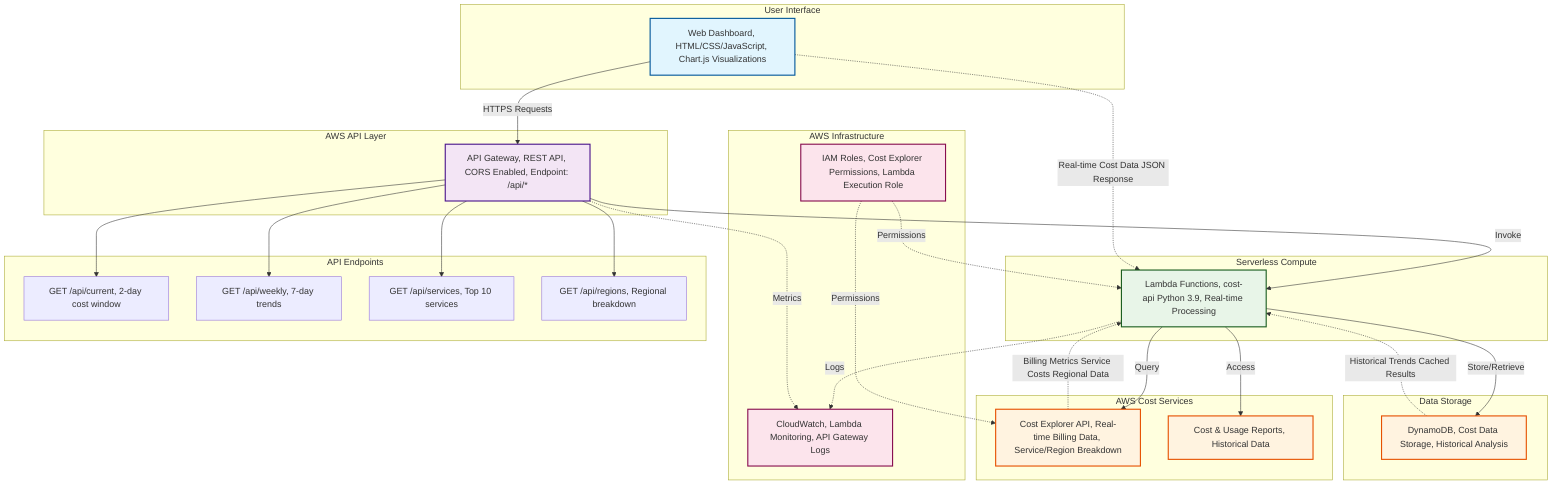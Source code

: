 graph TB
    subgraph "User Interface"
        UI[Web Dashboard, HTML/CSS/JavaScript, Chart.js Visualizations]
    end

    subgraph "AWS API Layer"
        APIG[API Gateway, REST API, CORS Enabled, Endpoint: /api/*]
    end

    subgraph "Serverless Compute"
        LAMBDA[Lambda Functions, cost-api Python 3.9, Real-time Processing]
    end

    subgraph "AWS Cost Services"
        CE[Cost Explorer API, Real-time Billing Data, Service/Region Breakdown]
        CUR[Cost & Usage Reports, Historical Data]
    end

    subgraph "Data Storage"
        DDB[DynamoDB, Cost Data Storage, Historical Analysis]
    end

    subgraph "AWS Infrastructure"
        IAM[IAM Roles, Cost Explorer Permissions, Lambda Execution Role]
        CW[CloudWatch, Lambda Monitoring, API Gateway Logs]
    end

    %% User Flow
    UI -->|HTTPS Requests| APIG
    APIG -->|Invoke| LAMBDA
    LAMBDA -->|Query| CE
    LAMBDA -->|Store/Retrieve| DDB
    LAMBDA -->|Access| CUR
    
    %% Security & Monitoring
    IAM -.->|Permissions| LAMBDA
    IAM -.->|Permissions| CE
    LAMBDA -.->|Logs| CW
    APIG -.->|Metrics| CW

    %% API Endpoints
    subgraph "API Endpoints"
        EP1[GET /api/current, 2-day cost window]
        EP2[GET /api/weekly, 7-day trends]
        EP3[GET /api/services, Top 10 services]
        EP4[GET /api/regions, Regional breakdown]
    end

    APIG --> EP1
    APIG --> EP2
    APIG --> EP3
    APIG --> EP4

    %% Data Flow Labels
    UI -.->|Real-time Cost Data JSON Response| LAMBDA
    CE -.->|Billing Metrics Service Costs Regional Data| LAMBDA
    DDB -.->|Historical Trends Cached Results| LAMBDA

    %% Styling
    classDef userLayer fill:#e1f5fe,stroke:#01579b,stroke-width:2px
    classDef apiLayer fill:#f3e5f5,stroke:#4a148c,stroke-width:2px
    classDef computeLayer fill:#e8f5e8,stroke:#1b5e20,stroke-width:2px
    classDef dataLayer fill:#fff3e0,stroke:#e65100,stroke-width:2px
    classDef awsLayer fill:#fce4ec,stroke:#880e4f,stroke-width:2px

    class UI userLayer
    class APIG apiLayer
    class LAMBDA computeLayer
    class CE,CUR,DDB dataLayer
    class IAM,CW awsLayer
